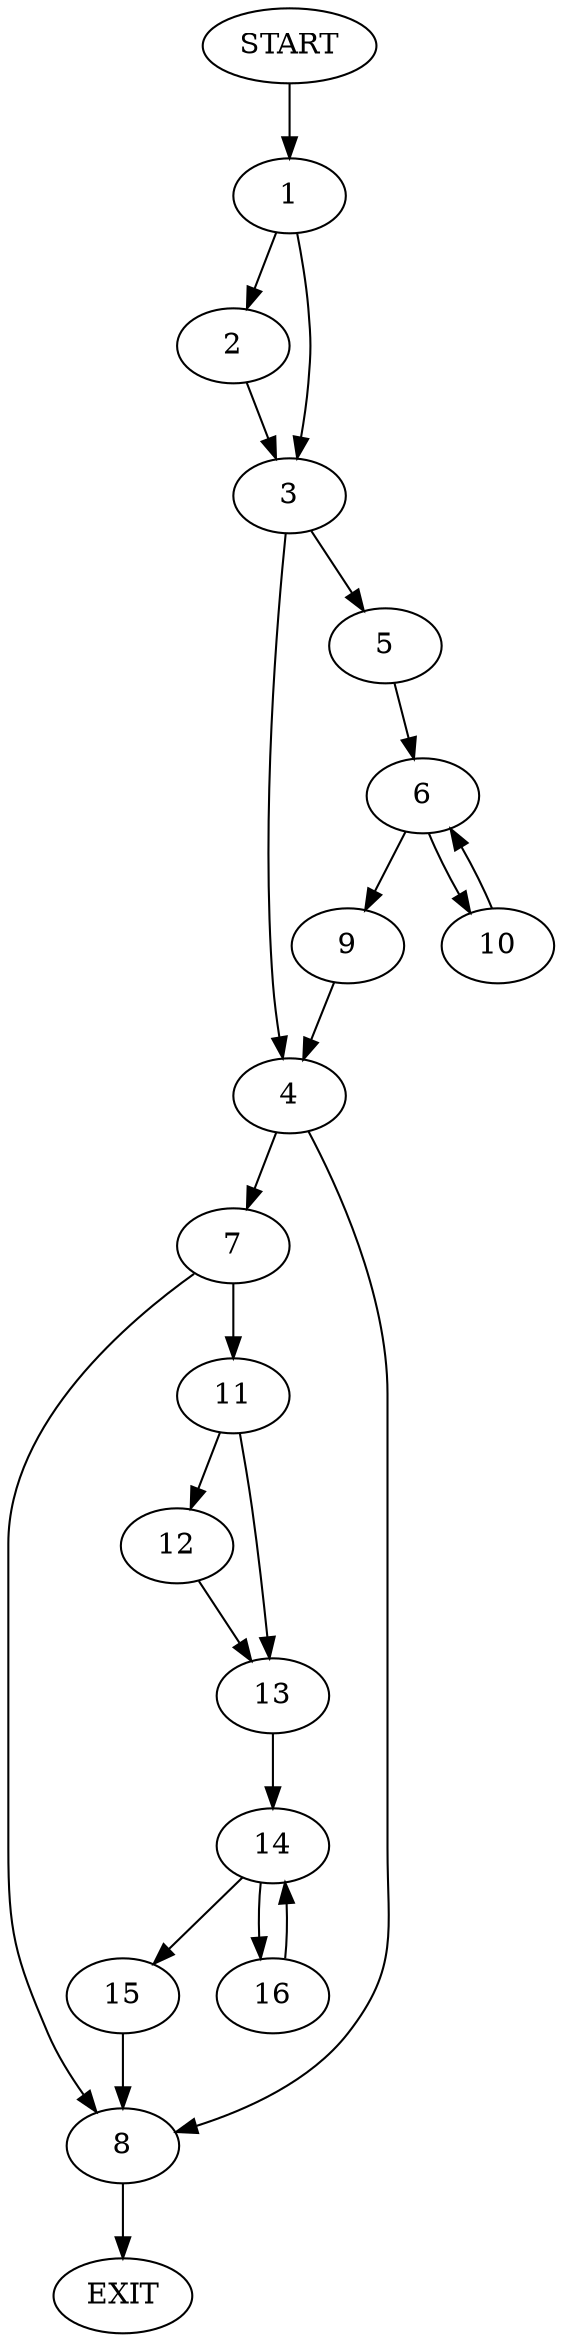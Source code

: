digraph {
0 [label="START"]
17 [label="EXIT"]
0 -> 1
1 -> 2
1 -> 3
2 -> 3
3 -> 4
3 -> 5
5 -> 6
4 -> 7
4 -> 8
6 -> 9
6 -> 10
10 -> 6
9 -> 4
7 -> 11
7 -> 8
8 -> 17
11 -> 12
11 -> 13
12 -> 13
13 -> 14
14 -> 15
14 -> 16
16 -> 14
15 -> 8
}
